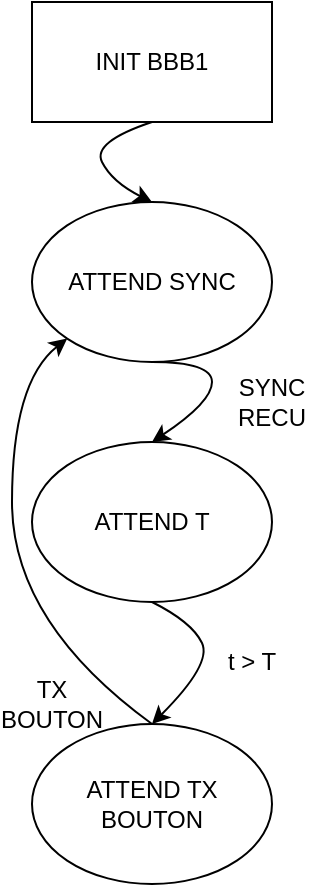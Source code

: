 <mxfile version="12.4.0" type="device" pages="1"><diagram id="LWmsplZlu4xroXmzYps6" name="Page-1"><mxGraphModel dx="782" dy="511" grid="1" gridSize="10" guides="1" tooltips="1" connect="1" arrows="1" fold="1" page="1" pageScale="1" pageWidth="827" pageHeight="1169" math="0" shadow="0"><root><mxCell id="0"/><mxCell id="1" parent="0"/><mxCell id="ceMTVmqPnXfqGm3pBw3B-1" value="&lt;div&gt;INIT BBB1&lt;br&gt;&lt;/div&gt;" style="rounded=0;whiteSpace=wrap;html=1;" parent="1" vertex="1"><mxGeometry x="20" y="20" width="120" height="60" as="geometry"/></mxCell><mxCell id="ceMTVmqPnXfqGm3pBw3B-2" value="" style="curved=1;endArrow=classic;html=1;exitX=0.5;exitY=1;exitDx=0;exitDy=0;entryX=0.5;entryY=0;entryDx=0;entryDy=0;" parent="1" source="ceMTVmqPnXfqGm3pBw3B-1" target="ceMTVmqPnXfqGm3pBw3B-3" edge="1"><mxGeometry width="50" height="50" relative="1" as="geometry"><mxPoint x="20" y="150" as="sourcePoint"/><mxPoint x="80" y="120" as="targetPoint"/><Array as="points"><mxPoint x="50" y="90"/><mxPoint x="60" y="110"/></Array></mxGeometry></mxCell><mxCell id="ceMTVmqPnXfqGm3pBw3B-3" value="ATTEND SYNC" style="ellipse;whiteSpace=wrap;html=1;" parent="1" vertex="1"><mxGeometry x="20" y="120" width="120" height="80" as="geometry"/></mxCell><mxCell id="5UV1TyWEVM5y_Gt7lElA-1" value="" style="curved=1;endArrow=classic;html=1;exitX=0.5;exitY=1;exitDx=0;exitDy=0;entryX=0.5;entryY=0;entryDx=0;entryDy=0;" edge="1" parent="1" target="5UV1TyWEVM5y_Gt7lElA-3" source="5UV1TyWEVM5y_Gt7lElA-7"><mxGeometry width="50" height="50" relative="1" as="geometry"><mxPoint x="80" y="341" as="sourcePoint"/><mxPoint x="77" y="381" as="targetPoint"/><Array as="points"><mxPoint x="100" y="330"/><mxPoint x="110" y="351"/></Array></mxGeometry></mxCell><mxCell id="5UV1TyWEVM5y_Gt7lElA-2" value="SYNC RECU" style="text;html=1;strokeColor=none;fillColor=none;align=center;verticalAlign=middle;whiteSpace=wrap;rounded=0;" vertex="1" parent="1"><mxGeometry x="120" y="210" width="40" height="20" as="geometry"/></mxCell><mxCell id="5UV1TyWEVM5y_Gt7lElA-3" value="ATTEND TX BOUTON" style="ellipse;whiteSpace=wrap;html=1;" vertex="1" parent="1"><mxGeometry x="20" y="381" width="120" height="80" as="geometry"/></mxCell><mxCell id="5UV1TyWEVM5y_Gt7lElA-4" value="" style="curved=1;endArrow=classic;html=1;entryX=0;entryY=1;entryDx=0;entryDy=0;exitX=0.5;exitY=0;exitDx=0;exitDy=0;" edge="1" parent="1" source="5UV1TyWEVM5y_Gt7lElA-3" target="ceMTVmqPnXfqGm3pBw3B-3"><mxGeometry width="50" height="50" relative="1" as="geometry"><mxPoint x="20" y="531" as="sourcePoint"/><mxPoint x="73.04" y="340.04" as="targetPoint"/><Array as="points"><mxPoint x="10" y="330"/><mxPoint x="10" y="210"/></Array></mxGeometry></mxCell><mxCell id="5UV1TyWEVM5y_Gt7lElA-5" value="TX BOUTON" style="text;html=1;strokeColor=none;fillColor=none;align=center;verticalAlign=middle;whiteSpace=wrap;rounded=0;" vertex="1" parent="1"><mxGeometry x="10" y="361" width="40" height="20" as="geometry"/></mxCell><mxCell id="5UV1TyWEVM5y_Gt7lElA-6" value="" style="curved=1;endArrow=classic;html=1;exitX=0.5;exitY=1;exitDx=0;exitDy=0;entryX=0.5;entryY=0;entryDx=0;entryDy=0;" edge="1" parent="1" source="ceMTVmqPnXfqGm3pBw3B-3" target="5UV1TyWEVM5y_Gt7lElA-7"><mxGeometry width="50" height="50" relative="1" as="geometry"><mxPoint x="20" y="390" as="sourcePoint"/><mxPoint x="80" y="230" as="targetPoint"/><Array as="points"><mxPoint x="110" y="200"/><mxPoint x="110" y="220"/></Array></mxGeometry></mxCell><mxCell id="5UV1TyWEVM5y_Gt7lElA-7" value="ATTEND T" style="ellipse;whiteSpace=wrap;html=1;" vertex="1" parent="1"><mxGeometry x="20" y="240" width="120" height="80" as="geometry"/></mxCell><mxCell id="5UV1TyWEVM5y_Gt7lElA-8" value="t &amp;gt; T" style="text;html=1;strokeColor=none;fillColor=none;align=center;verticalAlign=middle;whiteSpace=wrap;rounded=0;" vertex="1" parent="1"><mxGeometry x="110" y="340" width="40" height="20" as="geometry"/></mxCell></root></mxGraphModel></diagram></mxfile>